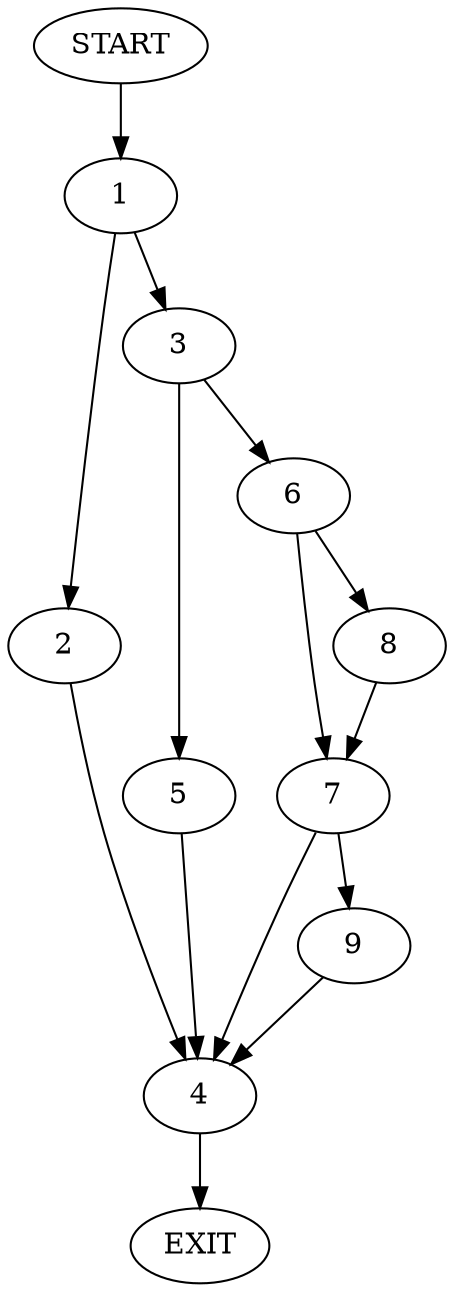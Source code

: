 digraph {
0 [label="START"]
10 [label="EXIT"]
0 -> 1
1 -> 2
1 -> 3
2 -> 4
3 -> 5
3 -> 6
4 -> 10
5 -> 4
6 -> 7
6 -> 8
7 -> 9
7 -> 4
8 -> 7
9 -> 4
}
